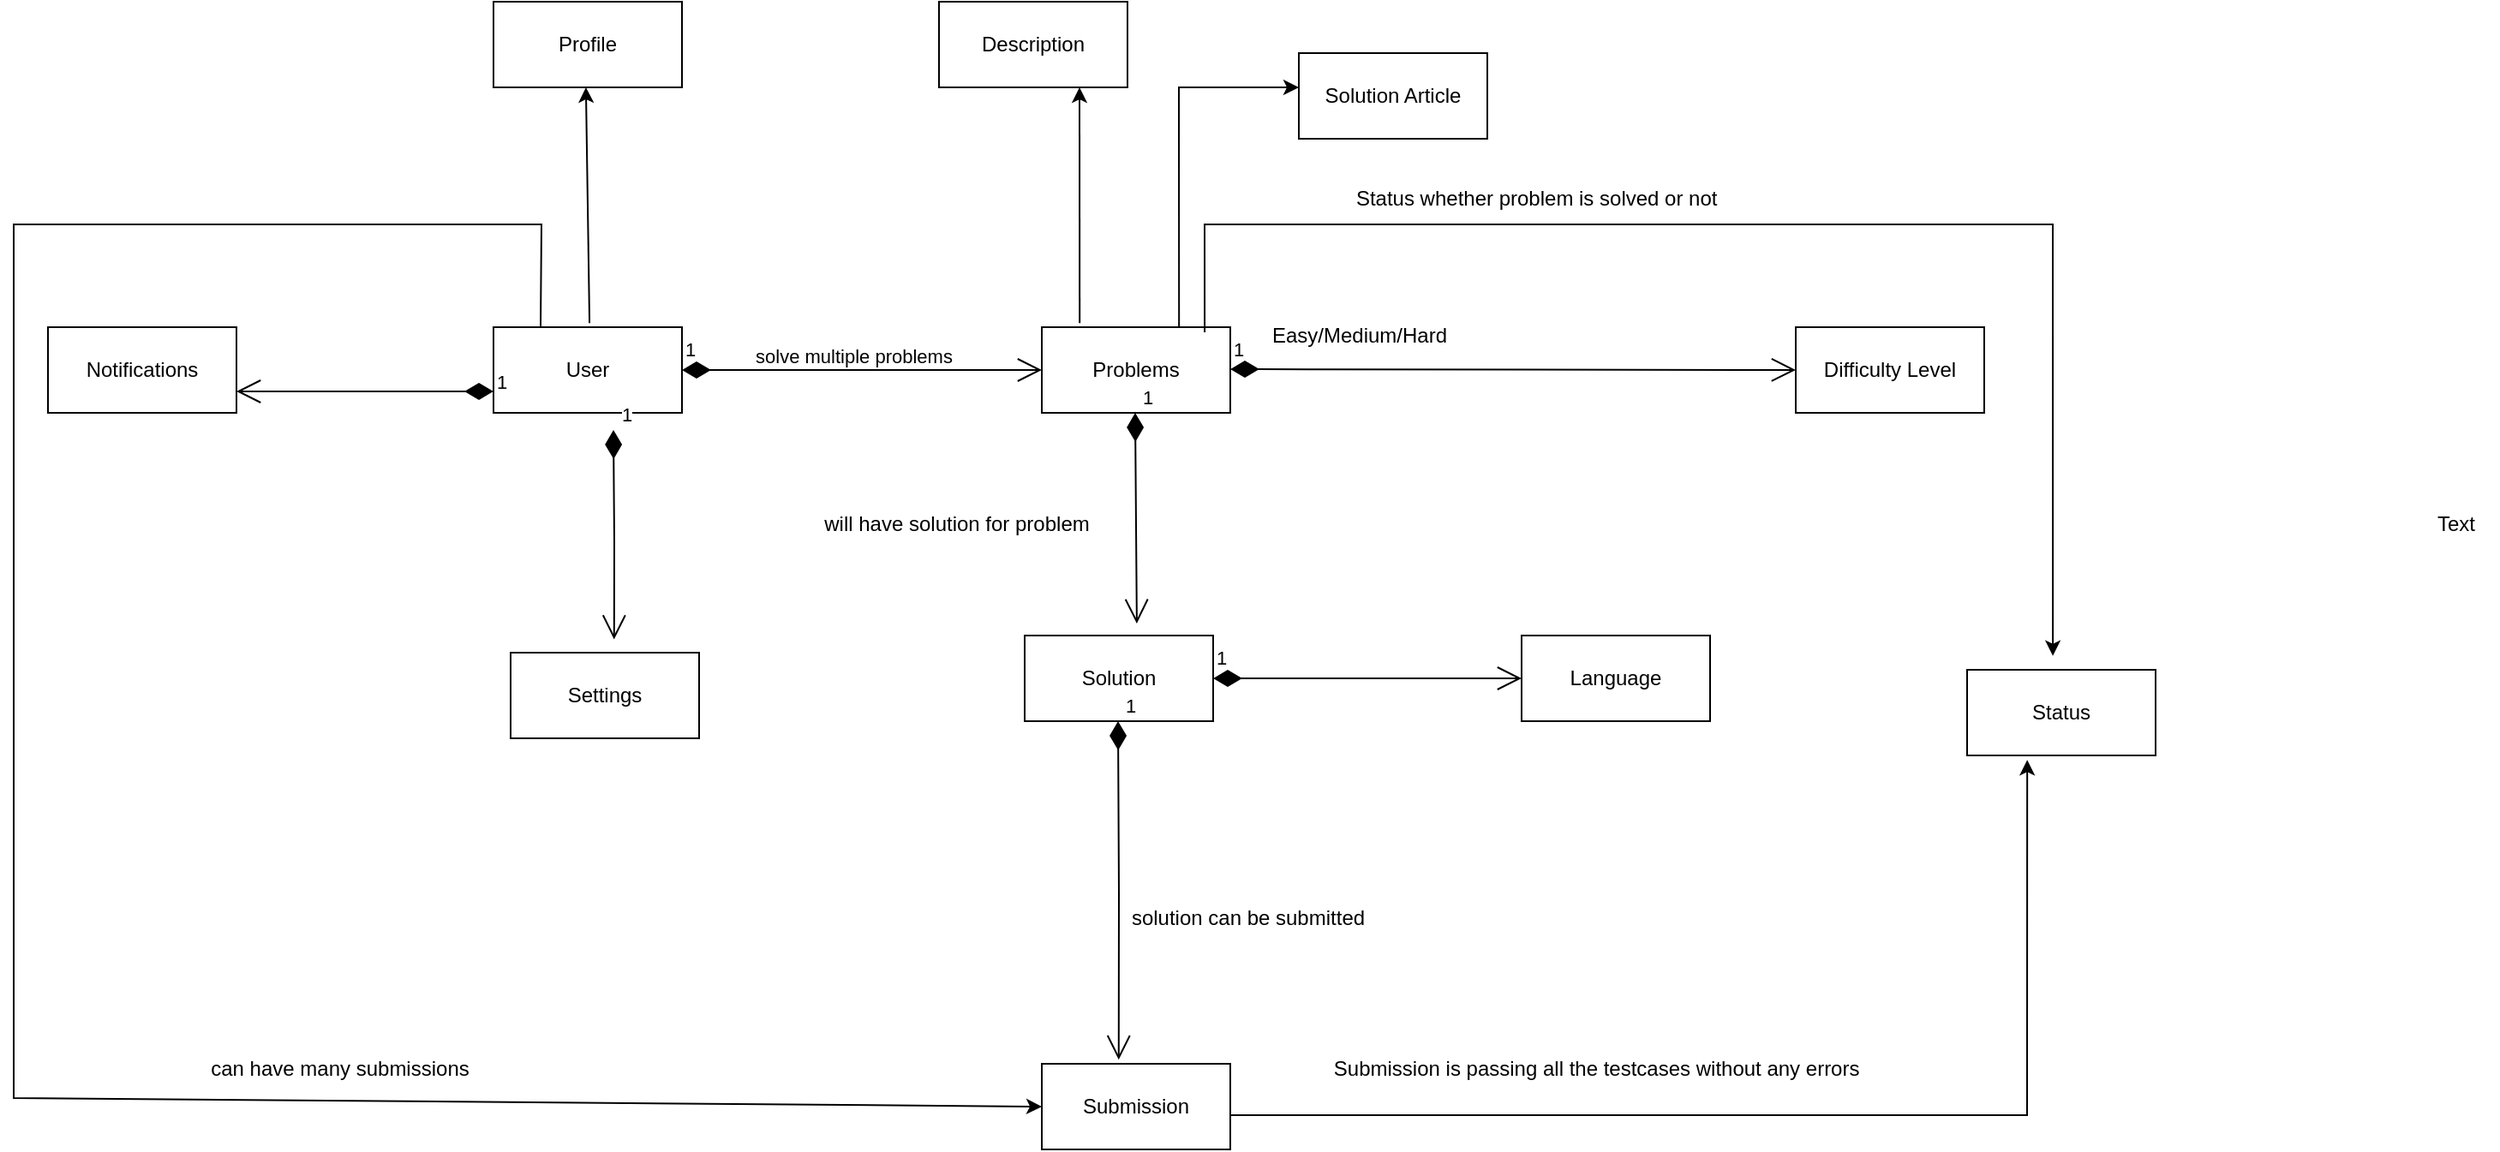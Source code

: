 <mxfile version="22.1.8" type="device">
  <diagram name="Page-1" id="0GoTv7bOp16JD7FuGl-k">
    <mxGraphModel dx="2412" dy="1881" grid="1" gridSize="10" guides="1" tooltips="1" connect="1" arrows="1" fold="1" page="1" pageScale="1" pageWidth="850" pageHeight="1100" math="0" shadow="0">
      <root>
        <mxCell id="0" />
        <mxCell id="1" parent="0" />
        <mxCell id="KEg1J5PdYLPfWykJ1m-7-2" value="User" style="html=1;whiteSpace=wrap;" parent="1" vertex="1">
          <mxGeometry x="130" y="130" width="110" height="50" as="geometry" />
        </mxCell>
        <mxCell id="KEg1J5PdYLPfWykJ1m-7-3" value="Problems" style="html=1;whiteSpace=wrap;" parent="1" vertex="1">
          <mxGeometry x="450" y="130" width="110" height="50" as="geometry" />
        </mxCell>
        <mxCell id="KEg1J5PdYLPfWykJ1m-7-6" value="Solution" style="html=1;whiteSpace=wrap;" parent="1" vertex="1">
          <mxGeometry x="440" y="310" width="110" height="50" as="geometry" />
        </mxCell>
        <mxCell id="KEg1J5PdYLPfWykJ1m-7-7" value="Difficulty Level" style="html=1;whiteSpace=wrap;" parent="1" vertex="1">
          <mxGeometry x="890" y="130" width="110" height="50" as="geometry" />
        </mxCell>
        <mxCell id="KEg1J5PdYLPfWykJ1m-7-8" value="Submission" style="html=1;whiteSpace=wrap;" parent="1" vertex="1">
          <mxGeometry x="450" y="560" width="110" height="50" as="geometry" />
        </mxCell>
        <mxCell id="KEg1J5PdYLPfWykJ1m-7-9" value="Settings" style="html=1;whiteSpace=wrap;" parent="1" vertex="1">
          <mxGeometry x="140" y="320" width="110" height="50" as="geometry" />
        </mxCell>
        <mxCell id="KEg1J5PdYLPfWykJ1m-7-22" value="1" style="endArrow=open;html=1;endSize=12;startArrow=diamondThin;startSize=14;startFill=1;edgeStyle=orthogonalEdgeStyle;align=left;verticalAlign=bottom;rounded=0;entryX=0;entryY=0.5;entryDx=0;entryDy=0;" parent="1" target="KEg1J5PdYLPfWykJ1m-7-7" edge="1">
          <mxGeometry x="-1" y="3" relative="1" as="geometry">
            <mxPoint x="560" y="154.5" as="sourcePoint" />
            <mxPoint x="720" y="154.5" as="targetPoint" />
          </mxGeometry>
        </mxCell>
        <mxCell id="KEg1J5PdYLPfWykJ1m-7-23" value="1" style="endArrow=open;html=1;endSize=12;startArrow=diamondThin;startSize=14;startFill=1;edgeStyle=orthogonalEdgeStyle;align=left;verticalAlign=bottom;rounded=0;exitX=0.25;exitY=1;exitDx=0;exitDy=0;entryX=0.408;entryY=-0.048;entryDx=0;entryDy=0;entryPerimeter=0;" parent="1" target="KEg1J5PdYLPfWykJ1m-7-8" edge="1">
          <mxGeometry x="-1" y="3" relative="1" as="geometry">
            <mxPoint x="494.5" y="360" as="sourcePoint" />
            <mxPoint x="500" y="540" as="targetPoint" />
            <Array as="points" />
          </mxGeometry>
        </mxCell>
        <mxCell id="KEg1J5PdYLPfWykJ1m-7-24" value="1" style="endArrow=open;html=1;endSize=12;startArrow=diamondThin;startSize=14;startFill=1;edgeStyle=orthogonalEdgeStyle;align=left;verticalAlign=bottom;rounded=0;entryX=0.549;entryY=-0.155;entryDx=0;entryDy=0;entryPerimeter=0;" parent="1" target="KEg1J5PdYLPfWykJ1m-7-9" edge="1">
          <mxGeometry x="-1" y="3" relative="1" as="geometry">
            <mxPoint x="200" y="190" as="sourcePoint" />
            <mxPoint x="210" y="340" as="targetPoint" />
          </mxGeometry>
        </mxCell>
        <mxCell id="KEg1J5PdYLPfWykJ1m-7-25" value="Language" style="html=1;whiteSpace=wrap;" parent="1" vertex="1">
          <mxGeometry x="730" y="310" width="110" height="50" as="geometry" />
        </mxCell>
        <mxCell id="KEg1J5PdYLPfWykJ1m-7-26" value="1" style="endArrow=open;html=1;endSize=12;startArrow=diamondThin;startSize=14;startFill=1;edgeStyle=orthogonalEdgeStyle;align=left;verticalAlign=bottom;rounded=0;exitX=0.25;exitY=1;exitDx=0;exitDy=0;entryX=0.595;entryY=-0.141;entryDx=0;entryDy=0;entryPerimeter=0;" parent="1" target="KEg1J5PdYLPfWykJ1m-7-6" edge="1">
          <mxGeometry x="-1" y="3" relative="1" as="geometry">
            <mxPoint x="504.5" y="180" as="sourcePoint" />
            <mxPoint x="504.5" y="420" as="targetPoint" />
          </mxGeometry>
        </mxCell>
        <mxCell id="KEg1J5PdYLPfWykJ1m-7-28" value="1" style="endArrow=open;html=1;endSize=12;startArrow=diamondThin;startSize=14;startFill=1;edgeStyle=orthogonalEdgeStyle;align=left;verticalAlign=bottom;rounded=0;entryX=0;entryY=0.5;entryDx=0;entryDy=0;" parent="1" source="KEg1J5PdYLPfWykJ1m-7-6" target="KEg1J5PdYLPfWykJ1m-7-25" edge="1">
          <mxGeometry x="-1" y="3" relative="1" as="geometry">
            <mxPoint x="560" y="330" as="sourcePoint" />
            <mxPoint x="560.5" y="453" as="targetPoint" />
          </mxGeometry>
        </mxCell>
        <mxCell id="KEg1J5PdYLPfWykJ1m-7-36" value="1" style="endArrow=open;html=1;endSize=12;startArrow=diamondThin;startSize=14;startFill=1;edgeStyle=orthogonalEdgeStyle;align=left;verticalAlign=bottom;rounded=0;entryX=0;entryY=0.5;entryDx=0;entryDy=0;exitX=1;exitY=0.5;exitDx=0;exitDy=0;" parent="1" target="KEg1J5PdYLPfWykJ1m-7-3" edge="1" source="KEg1J5PdYLPfWykJ1m-7-2">
          <mxGeometry x="-1" y="3" relative="1" as="geometry">
            <mxPoint x="250" y="154.5" as="sourcePoint" />
            <mxPoint x="380" y="154.5" as="targetPoint" />
            <Array as="points" />
          </mxGeometry>
        </mxCell>
        <mxCell id="K5xA9VwYmmc0hjVH-shb-21" value="solve multiple problems" style="edgeLabel;html=1;align=center;verticalAlign=middle;resizable=0;points=[];" vertex="1" connectable="0" parent="KEg1J5PdYLPfWykJ1m-7-36">
          <mxGeometry x="-0.451" y="8" relative="1" as="geometry">
            <mxPoint x="42" as="offset" />
          </mxGeometry>
        </mxCell>
        <mxCell id="K5xA9VwYmmc0hjVH-shb-5" value="Profile" style="html=1;whiteSpace=wrap;" vertex="1" parent="1">
          <mxGeometry x="130" y="-60" width="110" height="50" as="geometry" />
        </mxCell>
        <mxCell id="K5xA9VwYmmc0hjVH-shb-9" value="Notifications" style="html=1;whiteSpace=wrap;" vertex="1" parent="1">
          <mxGeometry x="-130" y="130" width="110" height="50" as="geometry" />
        </mxCell>
        <mxCell id="K5xA9VwYmmc0hjVH-shb-11" value="1" style="endArrow=open;html=1;endSize=12;startArrow=diamondThin;startSize=14;startFill=1;edgeStyle=orthogonalEdgeStyle;align=left;verticalAlign=bottom;rounded=0;entryX=1;entryY=0.75;entryDx=0;entryDy=0;exitX=0;exitY=0.75;exitDx=0;exitDy=0;" edge="1" parent="1" source="KEg1J5PdYLPfWykJ1m-7-2" target="K5xA9VwYmmc0hjVH-shb-9">
          <mxGeometry x="-1" y="3" relative="1" as="geometry">
            <mxPoint x="90" y="168" as="sourcePoint" />
            <mxPoint x="210" y="322" as="targetPoint" />
            <Array as="points" />
          </mxGeometry>
        </mxCell>
        <mxCell id="K5xA9VwYmmc0hjVH-shb-12" value="Description" style="html=1;whiteSpace=wrap;" vertex="1" parent="1">
          <mxGeometry x="390" y="-60" width="110" height="50" as="geometry" />
        </mxCell>
        <mxCell id="K5xA9VwYmmc0hjVH-shb-16" value="Solution Article" style="html=1;whiteSpace=wrap;" vertex="1" parent="1">
          <mxGeometry x="600" y="-30" width="110" height="50" as="geometry" />
        </mxCell>
        <mxCell id="K5xA9VwYmmc0hjVH-shb-22" value="Easy/Medium/Hard" style="text;html=1;align=center;verticalAlign=middle;resizable=0;points=[];autosize=1;strokeColor=none;fillColor=none;" vertex="1" parent="1">
          <mxGeometry x="570" y="120" width="130" height="30" as="geometry" />
        </mxCell>
        <mxCell id="K5xA9VwYmmc0hjVH-shb-23" value="will have solution for problem" style="text;html=1;align=center;verticalAlign=middle;resizable=0;points=[];autosize=1;strokeColor=none;fillColor=none;" vertex="1" parent="1">
          <mxGeometry x="310" y="230" width="180" height="30" as="geometry" />
        </mxCell>
        <mxCell id="K5xA9VwYmmc0hjVH-shb-24" value="solution can be submitted" style="text;html=1;align=center;verticalAlign=middle;resizable=0;points=[];autosize=1;strokeColor=none;fillColor=none;" vertex="1" parent="1">
          <mxGeometry x="490" y="460" width="160" height="30" as="geometry" />
        </mxCell>
        <mxCell id="K5xA9VwYmmc0hjVH-shb-25" value="" style="edgeStyle=none;orthogonalLoop=1;jettySize=auto;html=1;rounded=0;entryX=0;entryY=0.5;entryDx=0;entryDy=0;exitX=0.25;exitY=0;exitDx=0;exitDy=0;" edge="1" parent="1" source="KEg1J5PdYLPfWykJ1m-7-2" target="KEg1J5PdYLPfWykJ1m-7-8">
          <mxGeometry width="100" relative="1" as="geometry">
            <mxPoint x="-310" y="80" as="sourcePoint" />
            <mxPoint x="210" y="130" as="targetPoint" />
            <Array as="points">
              <mxPoint x="158" y="70" />
              <mxPoint x="10" y="70" />
              <mxPoint x="-150" y="70" />
              <mxPoint x="-150" y="580" />
            </Array>
          </mxGeometry>
        </mxCell>
        <mxCell id="K5xA9VwYmmc0hjVH-shb-26" value="can have many submissions" style="text;html=1;align=center;verticalAlign=middle;resizable=0;points=[];autosize=1;strokeColor=none;fillColor=none;" vertex="1" parent="1">
          <mxGeometry x="-45" y="548" width="170" height="30" as="geometry" />
        </mxCell>
        <mxCell id="K5xA9VwYmmc0hjVH-shb-27" value="" style="edgeStyle=none;orthogonalLoop=1;jettySize=auto;html=1;rounded=0;entryX=0.661;entryY=1.067;entryDx=0;entryDy=0;entryPerimeter=0;exitX=0.68;exitY=0.019;exitDx=0;exitDy=0;exitPerimeter=0;" edge="1" parent="1">
          <mxGeometry width="100" relative="1" as="geometry">
            <mxPoint x="186.04" y="127.6" as="sourcePoint" />
            <mxPoint x="183.95" y="-10.0" as="targetPoint" />
            <Array as="points" />
          </mxGeometry>
        </mxCell>
        <mxCell id="K5xA9VwYmmc0hjVH-shb-28" value="" style="edgeStyle=none;orthogonalLoop=1;jettySize=auto;html=1;rounded=0;exitX=0.68;exitY=0.019;exitDx=0;exitDy=0;exitPerimeter=0;" edge="1" parent="1">
          <mxGeometry width="100" relative="1" as="geometry">
            <mxPoint x="472.09" y="127.6" as="sourcePoint" />
            <mxPoint x="472" y="-10" as="targetPoint" />
            <Array as="points" />
          </mxGeometry>
        </mxCell>
        <mxCell id="K5xA9VwYmmc0hjVH-shb-29" value="" style="edgeStyle=none;orthogonalLoop=1;jettySize=auto;html=1;rounded=0;exitX=0.68;exitY=0.019;exitDx=0;exitDy=0;exitPerimeter=0;" edge="1" parent="1">
          <mxGeometry width="100" relative="1" as="geometry">
            <mxPoint x="530.09" y="130.0" as="sourcePoint" />
            <mxPoint x="600" y="-10" as="targetPoint" />
            <Array as="points">
              <mxPoint x="530" y="-10" />
            </Array>
          </mxGeometry>
        </mxCell>
        <mxCell id="K5xA9VwYmmc0hjVH-shb-30" value="Text" style="text;html=1;align=center;verticalAlign=middle;resizable=0;points=[];autosize=1;strokeColor=none;fillColor=none;" vertex="1" parent="1">
          <mxGeometry x="1250" y="230" width="50" height="30" as="geometry" />
        </mxCell>
        <mxCell id="K5xA9VwYmmc0hjVH-shb-32" value="Status" style="html=1;whiteSpace=wrap;" vertex="1" parent="1">
          <mxGeometry x="990" y="330" width="110" height="50" as="geometry" />
        </mxCell>
        <mxCell id="K5xA9VwYmmc0hjVH-shb-33" value="" style="edgeStyle=none;orthogonalLoop=1;jettySize=auto;html=1;rounded=0;exitX=0.864;exitY=0.061;exitDx=0;exitDy=0;exitPerimeter=0;entryX=0.455;entryY=-0.163;entryDx=0;entryDy=0;entryPerimeter=0;" edge="1" parent="1" source="KEg1J5PdYLPfWykJ1m-7-3" target="K5xA9VwYmmc0hjVH-shb-32">
          <mxGeometry width="100" relative="1" as="geometry">
            <mxPoint x="545" y="120" as="sourcePoint" />
            <mxPoint x="781" y="72" as="targetPoint" />
            <Array as="points">
              <mxPoint x="545" y="70" />
              <mxPoint x="650" y="70" />
              <mxPoint x="1040" y="70" />
            </Array>
          </mxGeometry>
        </mxCell>
        <mxCell id="K5xA9VwYmmc0hjVH-shb-34" value="Status whether problem is solved or not&amp;nbsp;" style="text;html=1;align=center;verticalAlign=middle;resizable=0;points=[];autosize=1;strokeColor=none;fillColor=none;" vertex="1" parent="1">
          <mxGeometry x="620" y="40" width="240" height="30" as="geometry" />
        </mxCell>
        <mxCell id="K5xA9VwYmmc0hjVH-shb-48" value="" style="edgeStyle=none;orthogonalLoop=1;jettySize=auto;html=1;rounded=0;entryX=0.319;entryY=1.053;entryDx=0;entryDy=0;entryPerimeter=0;" edge="1" parent="1" target="K5xA9VwYmmc0hjVH-shb-32">
          <mxGeometry width="100" relative="1" as="geometry">
            <mxPoint x="560" y="590" as="sourcePoint" />
            <mxPoint x="660" y="590" as="targetPoint" />
            <Array as="points">
              <mxPoint x="1025" y="590" />
            </Array>
          </mxGeometry>
        </mxCell>
        <mxCell id="K5xA9VwYmmc0hjVH-shb-50" value="Submission is passing all the testcases without any errors&amp;nbsp;" style="text;html=1;align=center;verticalAlign=middle;resizable=0;points=[];autosize=1;strokeColor=none;fillColor=none;" vertex="1" parent="1">
          <mxGeometry x="610" y="548" width="330" height="30" as="geometry" />
        </mxCell>
      </root>
    </mxGraphModel>
  </diagram>
</mxfile>
